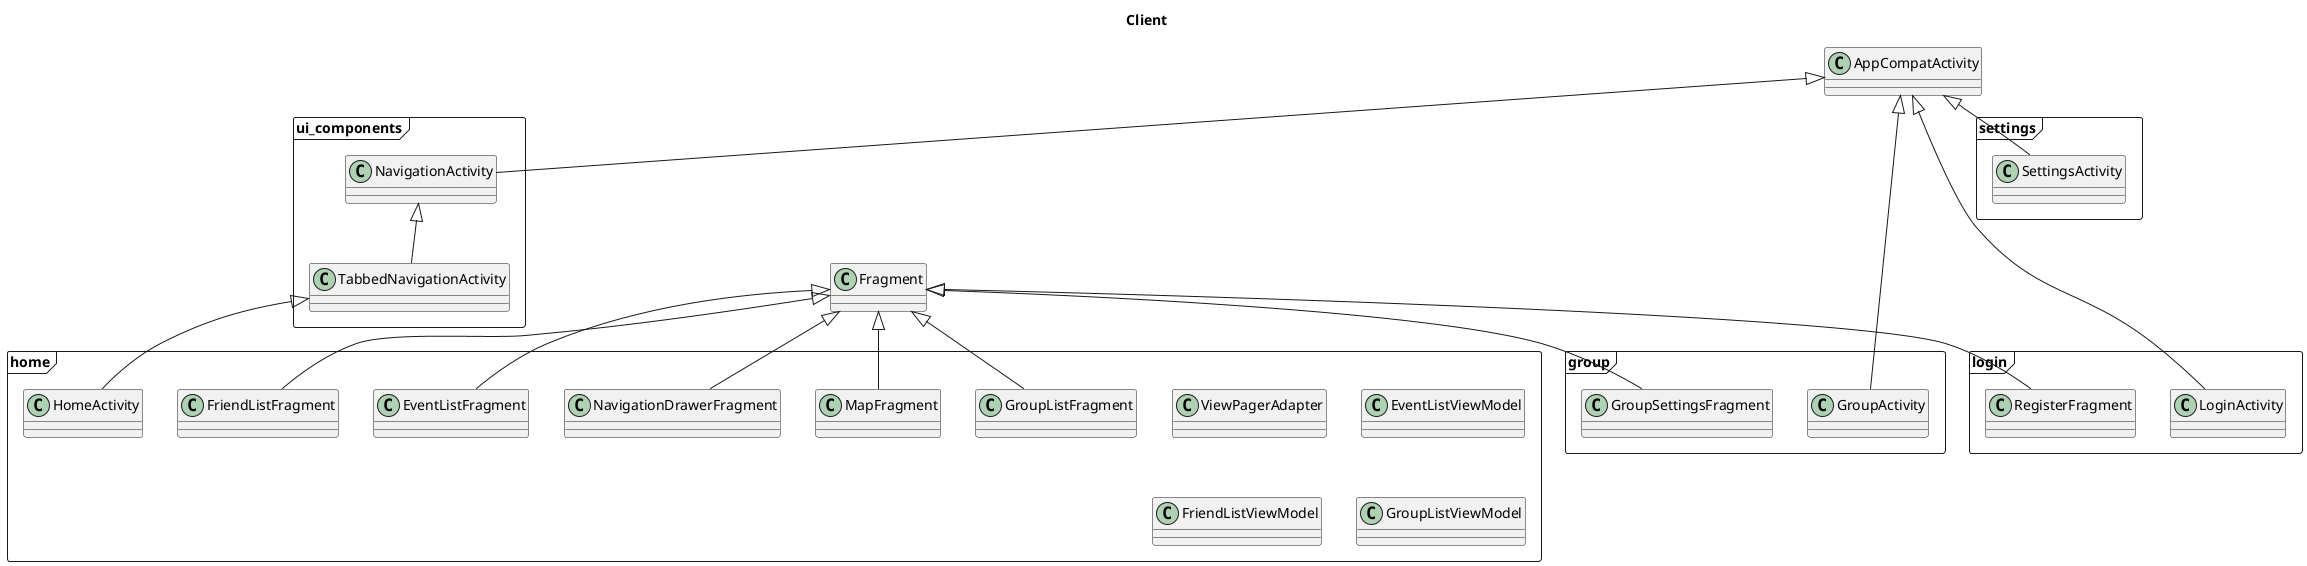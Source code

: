 @startuml

title Client

class AppCompatActivity
class Fragment

package ui_components <<Frame>> {
  AppCompatActivity <|-- NavigationActivity
  NavigationActivity <|-- TabbedNavigationActivity
}

package home <<Frame>> {
  TabbedNavigationActivity <|-- HomeActivity
  Fragment <|-- EventListFragment
  Fragment <|-- FriendListFragment
  Fragment <|-- GroupListFragment
  Fragment <|-- MapFragment
  Fragment <|-- NavigationDrawerFragment
  class ViewPagerAdapter
  class EventListViewModel
  class FriendListViewModel
  class GroupListViewModel
}


package group <<Frame>> {
  AppCompatActivity <|-- GroupActivity
  Fragment <|-- GroupSettingsFragment
}

package login <<Frame>> {
  AppCompatActivity <|-- LoginActivity
  Fragment <|-- RegisterFragment
}

package settings <<Frame>> {
  AppCompatActivity <|-- SettingsActivity
}

@enduml